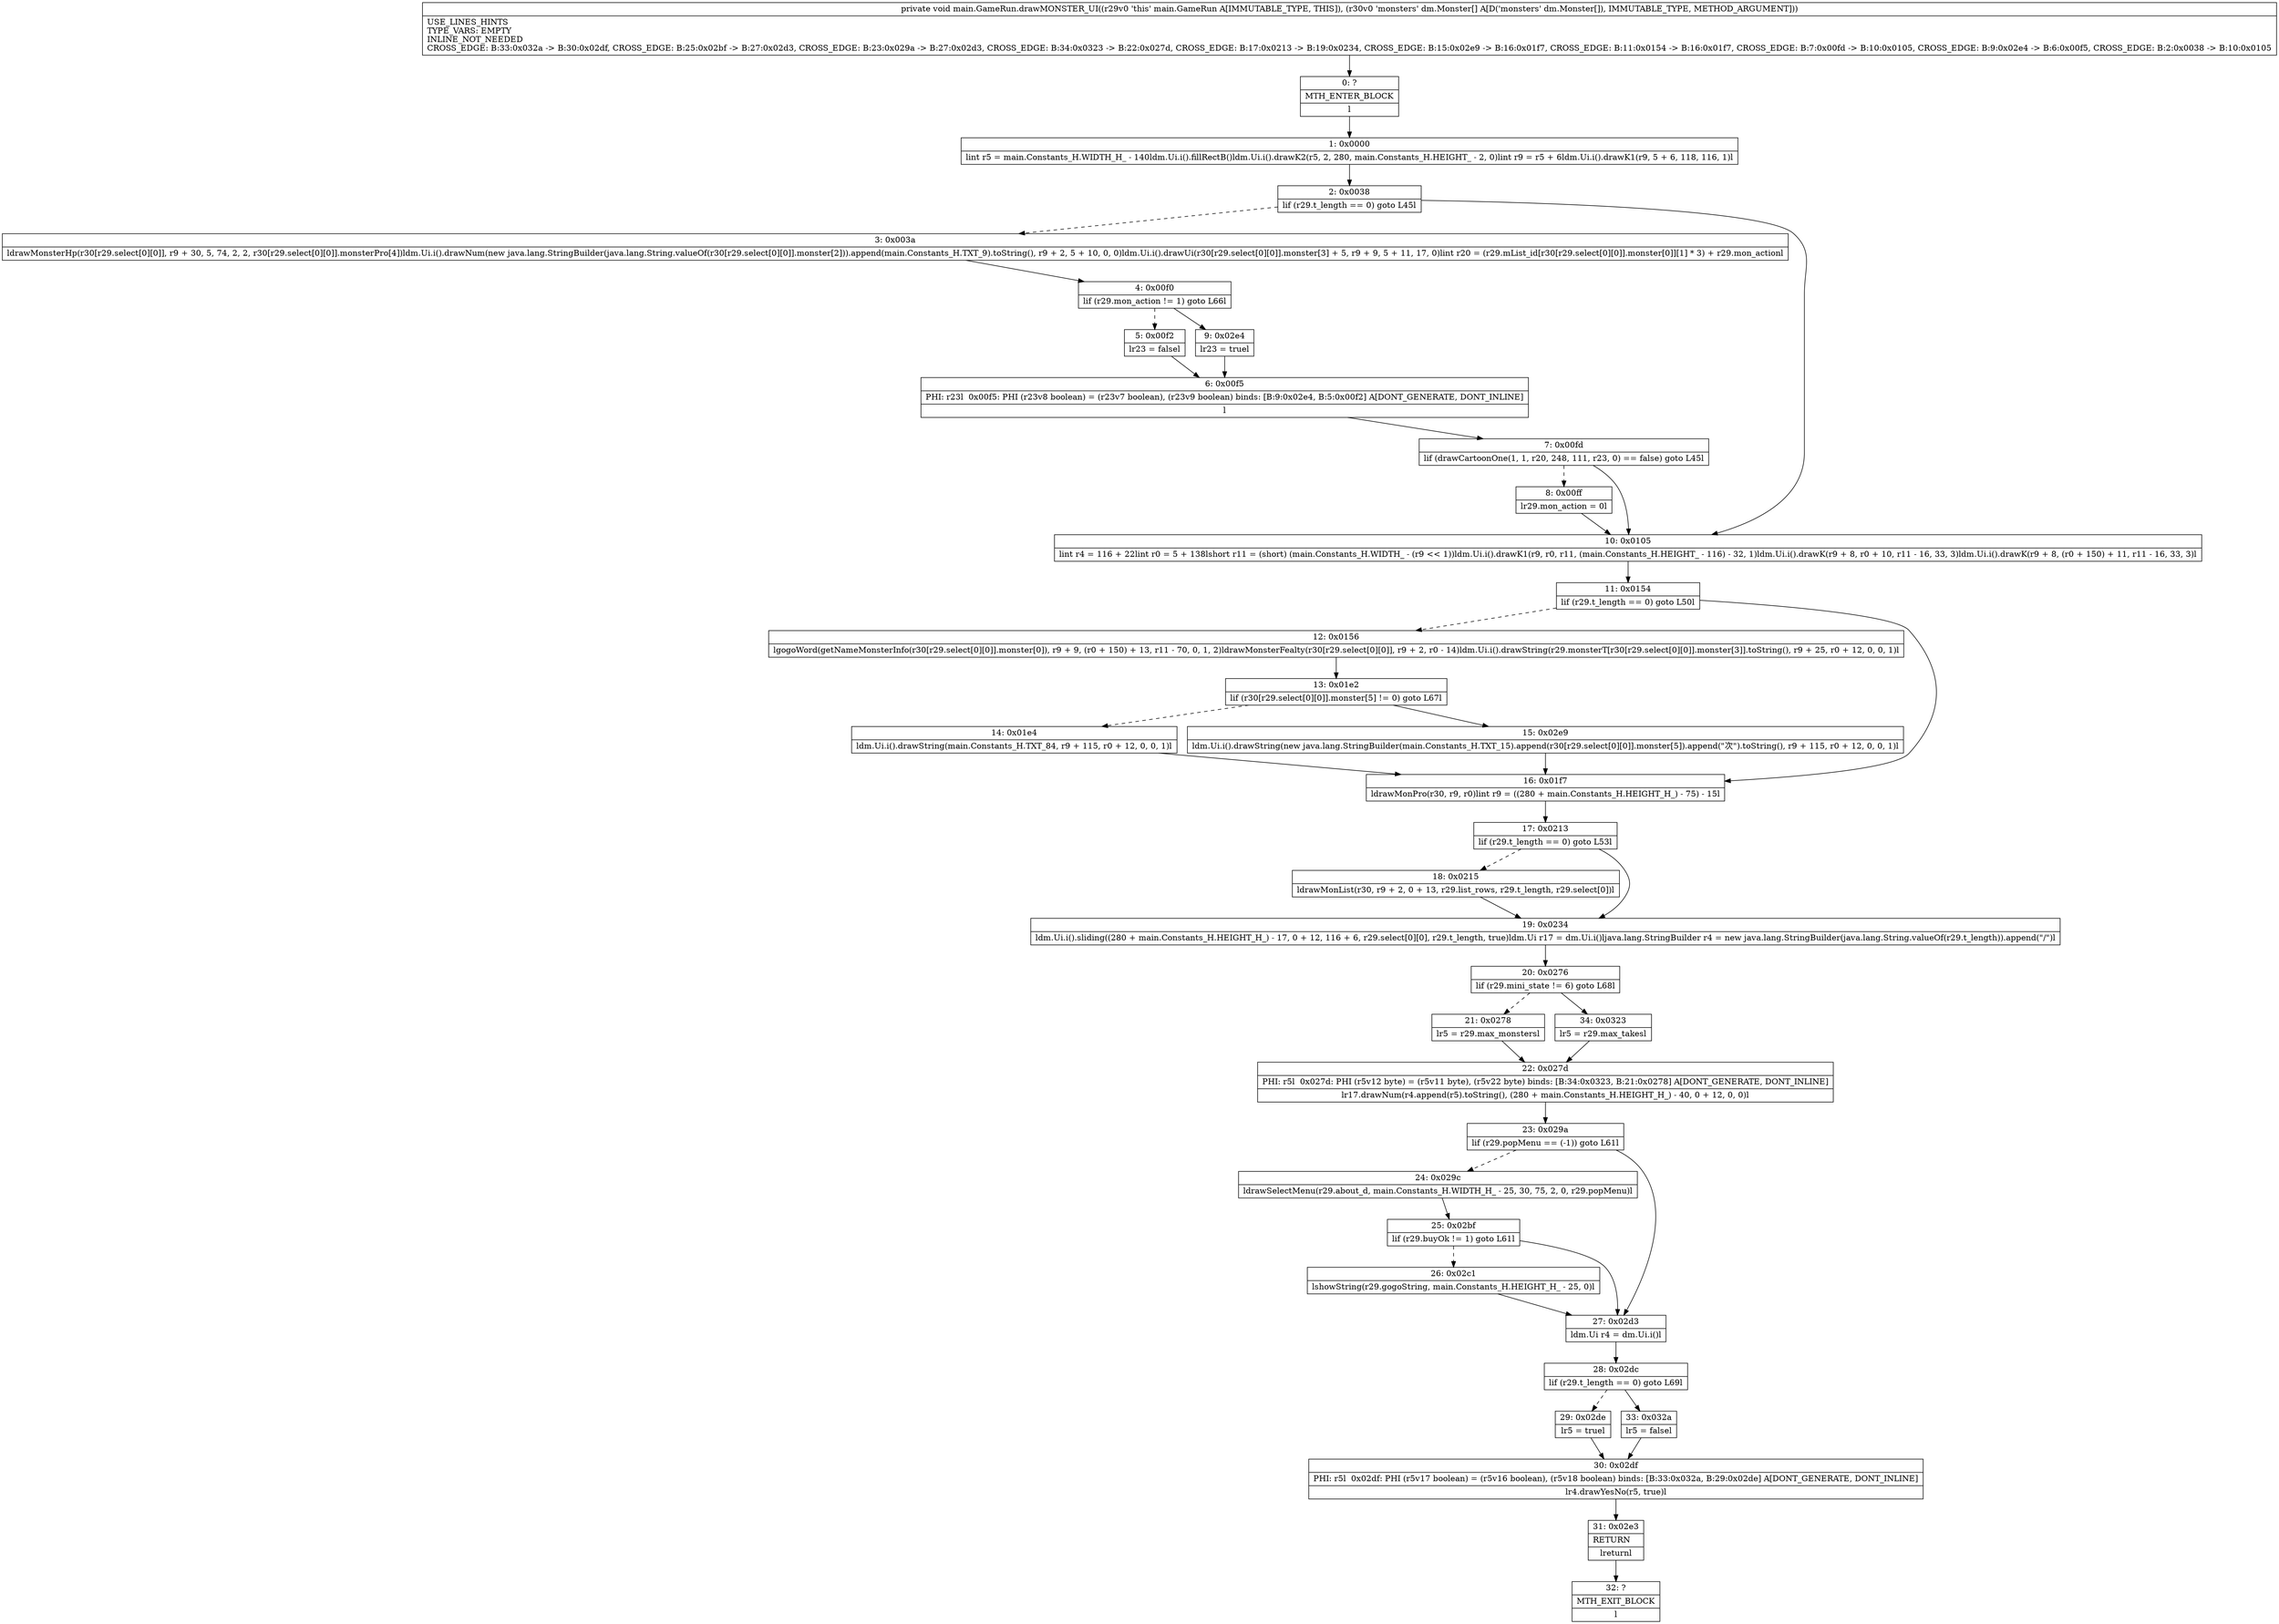 digraph "CFG formain.GameRun.drawMONSTER_UI([Ldm\/Monster;)V" {
Node_0 [shape=record,label="{0\:\ ?|MTH_ENTER_BLOCK\l|l}"];
Node_1 [shape=record,label="{1\:\ 0x0000|lint r5 = main.Constants_H.WIDTH_H_ \- 140ldm.Ui.i().fillRectB()ldm.Ui.i().drawK2(r5, 2, 280, main.Constants_H.HEIGHT_ \- 2, 0)lint r9 = r5 + 6ldm.Ui.i().drawK1(r9, 5 + 6, 118, 116, 1)l}"];
Node_2 [shape=record,label="{2\:\ 0x0038|lif (r29.t_length == 0) goto L45l}"];
Node_3 [shape=record,label="{3\:\ 0x003a|ldrawMonsterHp(r30[r29.select[0][0]], r9 + 30, 5, 74, 2, 2, r30[r29.select[0][0]].monsterPro[4])ldm.Ui.i().drawNum(new java.lang.StringBuilder(java.lang.String.valueOf(r30[r29.select[0][0]].monster[2])).append(main.Constants_H.TXT_9).toString(), r9 + 2, 5 + 10, 0, 0)ldm.Ui.i().drawUi(r30[r29.select[0][0]].monster[3] + 5, r9 + 9, 5 + 11, 17, 0)lint r20 = (r29.mList_id[r30[r29.select[0][0]].monster[0]][1] * 3) + r29.mon_actionl}"];
Node_4 [shape=record,label="{4\:\ 0x00f0|lif (r29.mon_action != 1) goto L66l}"];
Node_5 [shape=record,label="{5\:\ 0x00f2|lr23 = falsel}"];
Node_6 [shape=record,label="{6\:\ 0x00f5|PHI: r23l  0x00f5: PHI (r23v8 boolean) = (r23v7 boolean), (r23v9 boolean) binds: [B:9:0x02e4, B:5:0x00f2] A[DONT_GENERATE, DONT_INLINE]\l|l}"];
Node_7 [shape=record,label="{7\:\ 0x00fd|lif (drawCartoonOne(1, 1, r20, 248, 111, r23, 0) == false) goto L45l}"];
Node_8 [shape=record,label="{8\:\ 0x00ff|lr29.mon_action = 0l}"];
Node_9 [shape=record,label="{9\:\ 0x02e4|lr23 = truel}"];
Node_10 [shape=record,label="{10\:\ 0x0105|lint r4 = 116 + 22lint r0 = 5 + 138lshort r11 = (short) (main.Constants_H.WIDTH_ \- (r9 \<\< 1))ldm.Ui.i().drawK1(r9, r0, r11, (main.Constants_H.HEIGHT_ \- 116) \- 32, 1)ldm.Ui.i().drawK(r9 + 8, r0 + 10, r11 \- 16, 33, 3)ldm.Ui.i().drawK(r9 + 8, (r0 + 150) + 11, r11 \- 16, 33, 3)l}"];
Node_11 [shape=record,label="{11\:\ 0x0154|lif (r29.t_length == 0) goto L50l}"];
Node_12 [shape=record,label="{12\:\ 0x0156|lgogoWord(getNameMonsterInfo(r30[r29.select[0][0]].monster[0]), r9 + 9, (r0 + 150) + 13, r11 \- 70, 0, 1, 2)ldrawMonsterFealty(r30[r29.select[0][0]], r9 + 2, r0 \- 14)ldm.Ui.i().drawString(r29.monsterT[r30[r29.select[0][0]].monster[3]].toString(), r9 + 25, r0 + 12, 0, 0, 1)l}"];
Node_13 [shape=record,label="{13\:\ 0x01e2|lif (r30[r29.select[0][0]].monster[5] != 0) goto L67l}"];
Node_14 [shape=record,label="{14\:\ 0x01e4|ldm.Ui.i().drawString(main.Constants_H.TXT_84, r9 + 115, r0 + 12, 0, 0, 1)l}"];
Node_15 [shape=record,label="{15\:\ 0x02e9|ldm.Ui.i().drawString(new java.lang.StringBuilder(main.Constants_H.TXT_15).append(r30[r29.select[0][0]].monster[5]).append(\"次\").toString(), r9 + 115, r0 + 12, 0, 0, 1)l}"];
Node_16 [shape=record,label="{16\:\ 0x01f7|ldrawMonPro(r30, r9, r0)lint r9 = ((280 + main.Constants_H.HEIGHT_H_) \- 75) \- 15l}"];
Node_17 [shape=record,label="{17\:\ 0x0213|lif (r29.t_length == 0) goto L53l}"];
Node_18 [shape=record,label="{18\:\ 0x0215|ldrawMonList(r30, r9 + 2, 0 + 13, r29.list_rows, r29.t_length, r29.select[0])l}"];
Node_19 [shape=record,label="{19\:\ 0x0234|ldm.Ui.i().sliding((280 + main.Constants_H.HEIGHT_H_) \- 17, 0 + 12, 116 + 6, r29.select[0][0], r29.t_length, true)ldm.Ui r17 = dm.Ui.i()ljava.lang.StringBuilder r4 = new java.lang.StringBuilder(java.lang.String.valueOf(r29.t_length)).append(\"\/\")l}"];
Node_20 [shape=record,label="{20\:\ 0x0276|lif (r29.mini_state != 6) goto L68l}"];
Node_21 [shape=record,label="{21\:\ 0x0278|lr5 = r29.max_monstersl}"];
Node_22 [shape=record,label="{22\:\ 0x027d|PHI: r5l  0x027d: PHI (r5v12 byte) = (r5v11 byte), (r5v22 byte) binds: [B:34:0x0323, B:21:0x0278] A[DONT_GENERATE, DONT_INLINE]\l|lr17.drawNum(r4.append(r5).toString(), (280 + main.Constants_H.HEIGHT_H_) \- 40, 0 + 12, 0, 0)l}"];
Node_23 [shape=record,label="{23\:\ 0x029a|lif (r29.popMenu == (\-1)) goto L61l}"];
Node_24 [shape=record,label="{24\:\ 0x029c|ldrawSelectMenu(r29.about_d, main.Constants_H.WIDTH_H_ \- 25, 30, 75, 2, 0, r29.popMenu)l}"];
Node_25 [shape=record,label="{25\:\ 0x02bf|lif (r29.buyOk != 1) goto L61l}"];
Node_26 [shape=record,label="{26\:\ 0x02c1|lshowString(r29.gogoString, main.Constants_H.HEIGHT_H_ \- 25, 0)l}"];
Node_27 [shape=record,label="{27\:\ 0x02d3|ldm.Ui r4 = dm.Ui.i()l}"];
Node_28 [shape=record,label="{28\:\ 0x02dc|lif (r29.t_length == 0) goto L69l}"];
Node_29 [shape=record,label="{29\:\ 0x02de|lr5 = truel}"];
Node_30 [shape=record,label="{30\:\ 0x02df|PHI: r5l  0x02df: PHI (r5v17 boolean) = (r5v16 boolean), (r5v18 boolean) binds: [B:33:0x032a, B:29:0x02de] A[DONT_GENERATE, DONT_INLINE]\l|lr4.drawYesNo(r5, true)l}"];
Node_31 [shape=record,label="{31\:\ 0x02e3|RETURN\l|lreturnl}"];
Node_32 [shape=record,label="{32\:\ ?|MTH_EXIT_BLOCK\l|l}"];
Node_33 [shape=record,label="{33\:\ 0x032a|lr5 = falsel}"];
Node_34 [shape=record,label="{34\:\ 0x0323|lr5 = r29.max_takesl}"];
MethodNode[shape=record,label="{private void main.GameRun.drawMONSTER_UI((r29v0 'this' main.GameRun A[IMMUTABLE_TYPE, THIS]), (r30v0 'monsters' dm.Monster[] A[D('monsters' dm.Monster[]), IMMUTABLE_TYPE, METHOD_ARGUMENT]))  | USE_LINES_HINTS\lTYPE_VARS: EMPTY\lINLINE_NOT_NEEDED\lCROSS_EDGE: B:33:0x032a \-\> B:30:0x02df, CROSS_EDGE: B:25:0x02bf \-\> B:27:0x02d3, CROSS_EDGE: B:23:0x029a \-\> B:27:0x02d3, CROSS_EDGE: B:34:0x0323 \-\> B:22:0x027d, CROSS_EDGE: B:17:0x0213 \-\> B:19:0x0234, CROSS_EDGE: B:15:0x02e9 \-\> B:16:0x01f7, CROSS_EDGE: B:11:0x0154 \-\> B:16:0x01f7, CROSS_EDGE: B:7:0x00fd \-\> B:10:0x0105, CROSS_EDGE: B:9:0x02e4 \-\> B:6:0x00f5, CROSS_EDGE: B:2:0x0038 \-\> B:10:0x0105\l}"];
MethodNode -> Node_0;
Node_0 -> Node_1;
Node_1 -> Node_2;
Node_2 -> Node_3[style=dashed];
Node_2 -> Node_10;
Node_3 -> Node_4;
Node_4 -> Node_5[style=dashed];
Node_4 -> Node_9;
Node_5 -> Node_6;
Node_6 -> Node_7;
Node_7 -> Node_8[style=dashed];
Node_7 -> Node_10;
Node_8 -> Node_10;
Node_9 -> Node_6;
Node_10 -> Node_11;
Node_11 -> Node_12[style=dashed];
Node_11 -> Node_16;
Node_12 -> Node_13;
Node_13 -> Node_14[style=dashed];
Node_13 -> Node_15;
Node_14 -> Node_16;
Node_15 -> Node_16;
Node_16 -> Node_17;
Node_17 -> Node_18[style=dashed];
Node_17 -> Node_19;
Node_18 -> Node_19;
Node_19 -> Node_20;
Node_20 -> Node_21[style=dashed];
Node_20 -> Node_34;
Node_21 -> Node_22;
Node_22 -> Node_23;
Node_23 -> Node_24[style=dashed];
Node_23 -> Node_27;
Node_24 -> Node_25;
Node_25 -> Node_26[style=dashed];
Node_25 -> Node_27;
Node_26 -> Node_27;
Node_27 -> Node_28;
Node_28 -> Node_29[style=dashed];
Node_28 -> Node_33;
Node_29 -> Node_30;
Node_30 -> Node_31;
Node_31 -> Node_32;
Node_33 -> Node_30;
Node_34 -> Node_22;
}

